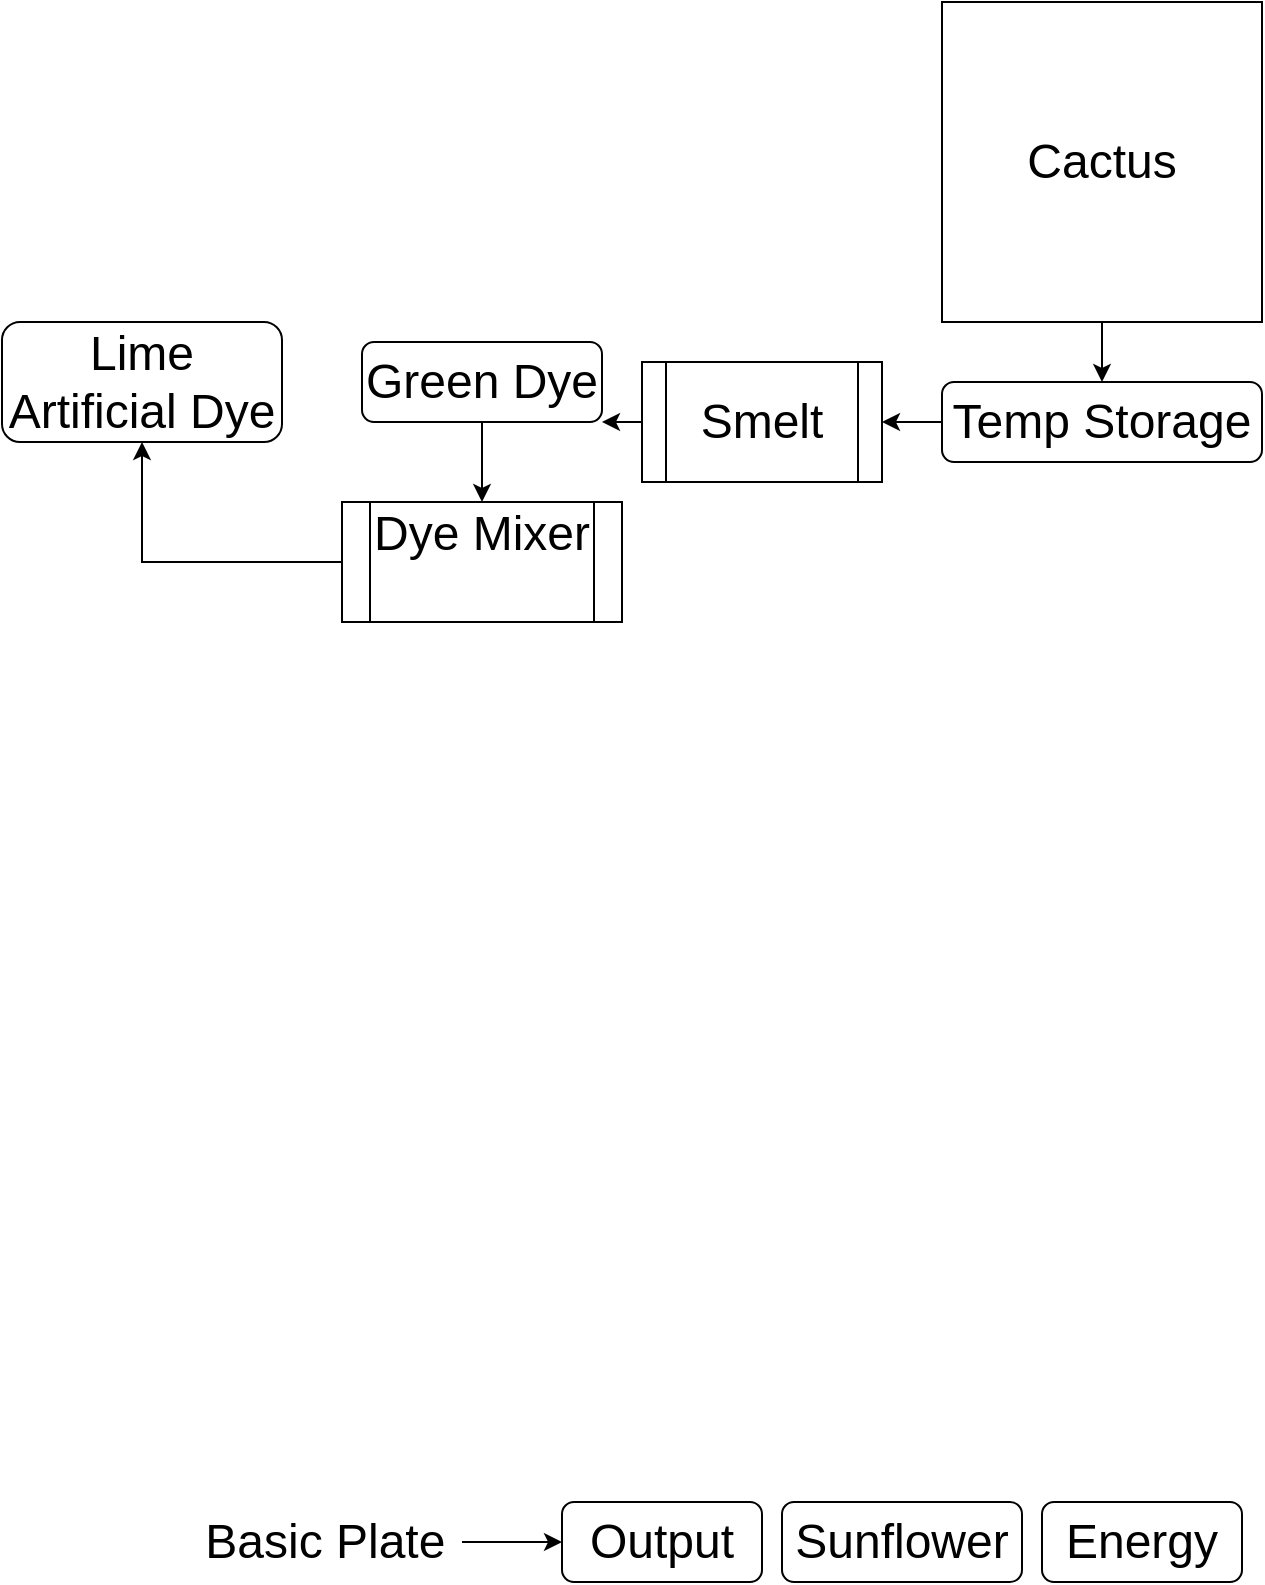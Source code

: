 <mxfile version="22.0.0" type="github">
  <diagram name="Page-1" id="ad2ugWRQlucctlsAGpi_">
    <mxGraphModel dx="308" dy="567" grid="1" gridSize="10" guides="1" tooltips="1" connect="1" arrows="1" fold="1" page="1" pageScale="1" pageWidth="840" pageHeight="800" math="0" shadow="0">
      <root>
        <mxCell id="0" />
        <mxCell id="1" parent="0" />
        <mxCell id="_jDwr9AOZ_unEEgHD4BI-2" value="&lt;font style=&quot;font-size: 24px;&quot;&gt;Energy&lt;/font&gt;" style="rounded=1;whiteSpace=wrap;html=1;strokeWidth=1;" vertex="1" parent="1">
          <mxGeometry x="730" y="750" width="100" height="40" as="geometry" />
        </mxCell>
        <mxCell id="_jDwr9AOZ_unEEgHD4BI-3" value="&lt;font style=&quot;font-size: 24px;&quot;&gt;Sunflower&lt;br&gt;&lt;/font&gt;" style="rounded=1;whiteSpace=wrap;html=1;strokeWidth=1;" vertex="1" parent="1">
          <mxGeometry x="600" y="750" width="120" height="40" as="geometry" />
        </mxCell>
        <mxCell id="_jDwr9AOZ_unEEgHD4BI-5" value="&lt;span style=&quot;font-size: 24px;&quot;&gt;Output&lt;/span&gt;" style="rounded=1;whiteSpace=wrap;html=1;strokeWidth=1;" vertex="1" parent="1">
          <mxGeometry x="490" y="750" width="100" height="40" as="geometry" />
        </mxCell>
        <mxCell id="_jDwr9AOZ_unEEgHD4BI-13" style="edgeStyle=orthogonalEdgeStyle;rounded=0;orthogonalLoop=1;jettySize=auto;html=1;entryX=0;entryY=0.5;entryDx=0;entryDy=0;" edge="1" parent="1" source="_jDwr9AOZ_unEEgHD4BI-6" target="_jDwr9AOZ_unEEgHD4BI-5">
          <mxGeometry relative="1" as="geometry" />
        </mxCell>
        <mxCell id="_jDwr9AOZ_unEEgHD4BI-6" value="&lt;font style=&quot;font-size: 24px;&quot;&gt;Basic Plate&amp;nbsp;&lt;/font&gt;" style="text;html=1;strokeColor=none;fillColor=none;align=center;verticalAlign=middle;whiteSpace=wrap;rounded=0;" vertex="1" parent="1">
          <mxGeometry x="310" y="752.5" width="130" height="35" as="geometry" />
        </mxCell>
        <mxCell id="_jDwr9AOZ_unEEgHD4BI-50" style="edgeStyle=orthogonalEdgeStyle;rounded=0;orthogonalLoop=1;jettySize=auto;html=1;entryX=1;entryY=1;entryDx=0;entryDy=0;" edge="1" parent="1" source="_jDwr9AOZ_unEEgHD4BI-24" target="_jDwr9AOZ_unEEgHD4BI-26">
          <mxGeometry relative="1" as="geometry" />
        </mxCell>
        <mxCell id="_jDwr9AOZ_unEEgHD4BI-24" value="&lt;font style=&quot;font-size: 24px;&quot;&gt;Smelt&lt;/font&gt;" style="shape=process;whiteSpace=wrap;html=1;backgroundOutline=1;" vertex="1" parent="1">
          <mxGeometry x="530" y="180" width="120" height="60" as="geometry" />
        </mxCell>
        <mxCell id="_jDwr9AOZ_unEEgHD4BI-51" style="edgeStyle=orthogonalEdgeStyle;rounded=0;orthogonalLoop=1;jettySize=auto;html=1;entryX=0.5;entryY=0;entryDx=0;entryDy=0;" edge="1" parent="1" source="_jDwr9AOZ_unEEgHD4BI-26" target="_jDwr9AOZ_unEEgHD4BI-31">
          <mxGeometry relative="1" as="geometry" />
        </mxCell>
        <mxCell id="_jDwr9AOZ_unEEgHD4BI-26" value="&lt;font style=&quot;font-size: 24px;&quot;&gt;Green Dye&lt;/font&gt;" style="rounded=1;whiteSpace=wrap;html=1;" vertex="1" parent="1">
          <mxGeometry x="390" y="170" width="120" height="40" as="geometry" />
        </mxCell>
        <mxCell id="_jDwr9AOZ_unEEgHD4BI-52" style="edgeStyle=orthogonalEdgeStyle;rounded=0;orthogonalLoop=1;jettySize=auto;html=1;entryX=0.5;entryY=1;entryDx=0;entryDy=0;" edge="1" parent="1" source="_jDwr9AOZ_unEEgHD4BI-31" target="_jDwr9AOZ_unEEgHD4BI-34">
          <mxGeometry relative="1" as="geometry" />
        </mxCell>
        <mxCell id="_jDwr9AOZ_unEEgHD4BI-31" value="&lt;span style=&quot;font-size: 24px;&quot;&gt;Dye Mixer&lt;br&gt;&lt;br&gt;&lt;/span&gt;" style="shape=process;whiteSpace=wrap;html=1;backgroundOutline=1;" vertex="1" parent="1">
          <mxGeometry x="380" y="250" width="140" height="60" as="geometry" />
        </mxCell>
        <mxCell id="_jDwr9AOZ_unEEgHD4BI-34" value="&lt;font style=&quot;font-size: 24px;&quot;&gt;Lime Artificial Dye&lt;/font&gt;" style="rounded=1;whiteSpace=wrap;html=1;" vertex="1" parent="1">
          <mxGeometry x="210" y="160" width="140" height="60" as="geometry" />
        </mxCell>
        <mxCell id="_jDwr9AOZ_unEEgHD4BI-44" style="edgeStyle=orthogonalEdgeStyle;rounded=0;orthogonalLoop=1;jettySize=auto;html=1;entryX=0.5;entryY=0;entryDx=0;entryDy=0;" edge="1" parent="1" source="_jDwr9AOZ_unEEgHD4BI-41" target="_jDwr9AOZ_unEEgHD4BI-43">
          <mxGeometry relative="1" as="geometry" />
        </mxCell>
        <mxCell id="_jDwr9AOZ_unEEgHD4BI-41" value="&lt;font style=&quot;font-size: 24px;&quot;&gt;Cactus&lt;/font&gt;" style="whiteSpace=wrap;html=1;aspect=fixed;" vertex="1" parent="1">
          <mxGeometry x="680" width="160" height="160" as="geometry" />
        </mxCell>
        <mxCell id="_jDwr9AOZ_unEEgHD4BI-49" style="edgeStyle=orthogonalEdgeStyle;rounded=0;orthogonalLoop=1;jettySize=auto;html=1;entryX=1;entryY=0.5;entryDx=0;entryDy=0;" edge="1" parent="1" source="_jDwr9AOZ_unEEgHD4BI-43" target="_jDwr9AOZ_unEEgHD4BI-24">
          <mxGeometry relative="1" as="geometry" />
        </mxCell>
        <mxCell id="_jDwr9AOZ_unEEgHD4BI-43" value="&lt;font style=&quot;font-size: 24px;&quot;&gt;Temp Storage&lt;/font&gt;" style="rounded=1;whiteSpace=wrap;html=1;" vertex="1" parent="1">
          <mxGeometry x="680" y="190" width="160" height="40" as="geometry" />
        </mxCell>
      </root>
    </mxGraphModel>
  </diagram>
</mxfile>
